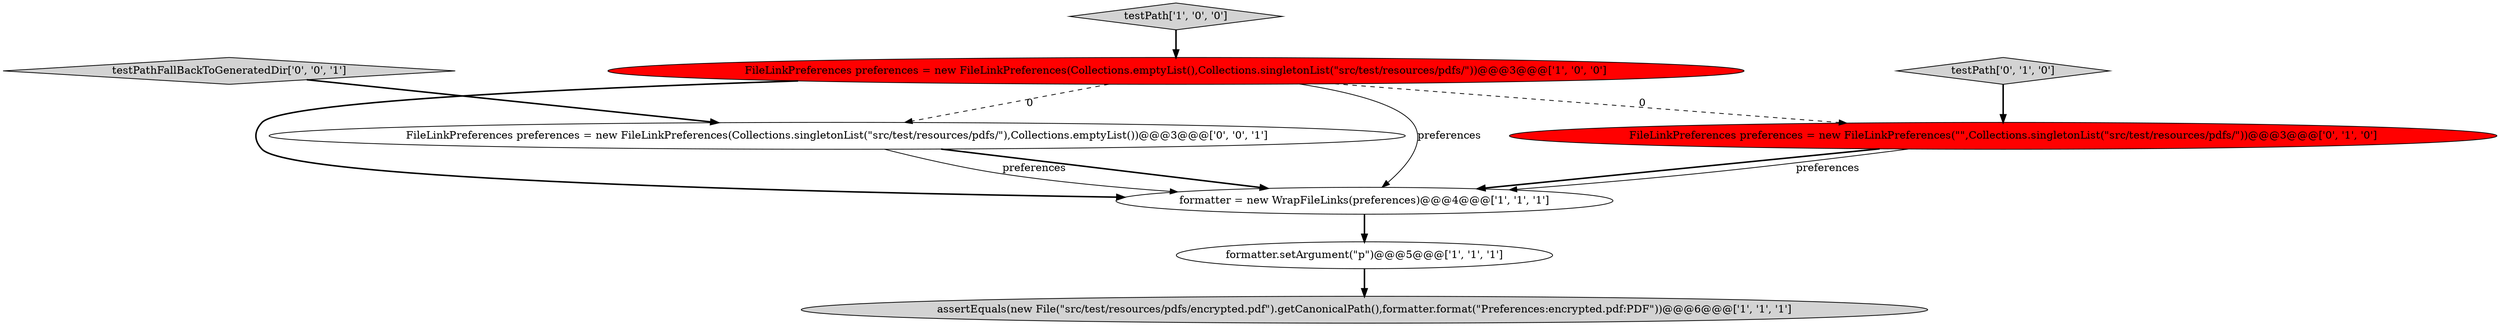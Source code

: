 digraph {
4 [style = filled, label = "formatter = new WrapFileLinks(preferences)@@@4@@@['1', '1', '1']", fillcolor = white, shape = ellipse image = "AAA0AAABBB1BBB"];
0 [style = filled, label = "FileLinkPreferences preferences = new FileLinkPreferences(Collections.emptyList(),Collections.singletonList(\"src/test/resources/pdfs/\"))@@@3@@@['1', '0', '0']", fillcolor = red, shape = ellipse image = "AAA1AAABBB1BBB"];
1 [style = filled, label = "testPath['1', '0', '0']", fillcolor = lightgray, shape = diamond image = "AAA0AAABBB1BBB"];
7 [style = filled, label = "FileLinkPreferences preferences = new FileLinkPreferences(Collections.singletonList(\"src/test/resources/pdfs/\"),Collections.emptyList())@@@3@@@['0', '0', '1']", fillcolor = white, shape = ellipse image = "AAA0AAABBB3BBB"];
3 [style = filled, label = "formatter.setArgument(\"\p\")@@@5@@@['1', '1', '1']", fillcolor = white, shape = ellipse image = "AAA0AAABBB1BBB"];
5 [style = filled, label = "testPath['0', '1', '0']", fillcolor = lightgray, shape = diamond image = "AAA0AAABBB2BBB"];
6 [style = filled, label = "FileLinkPreferences preferences = new FileLinkPreferences(\"\",Collections.singletonList(\"src/test/resources/pdfs/\"))@@@3@@@['0', '1', '0']", fillcolor = red, shape = ellipse image = "AAA1AAABBB2BBB"];
2 [style = filled, label = "assertEquals(new File(\"src/test/resources/pdfs/encrypted.pdf\").getCanonicalPath(),formatter.format(\"Preferences:encrypted.pdf:PDF\"))@@@6@@@['1', '1', '1']", fillcolor = lightgray, shape = ellipse image = "AAA0AAABBB1BBB"];
8 [style = filled, label = "testPathFallBackToGeneratedDir['0', '0', '1']", fillcolor = lightgray, shape = diamond image = "AAA0AAABBB3BBB"];
4->3 [style = bold, label=""];
6->4 [style = bold, label=""];
1->0 [style = bold, label=""];
7->4 [style = bold, label=""];
5->6 [style = bold, label=""];
3->2 [style = bold, label=""];
0->7 [style = dashed, label="0"];
0->4 [style = bold, label=""];
7->4 [style = solid, label="preferences"];
6->4 [style = solid, label="preferences"];
8->7 [style = bold, label=""];
0->4 [style = solid, label="preferences"];
0->6 [style = dashed, label="0"];
}
